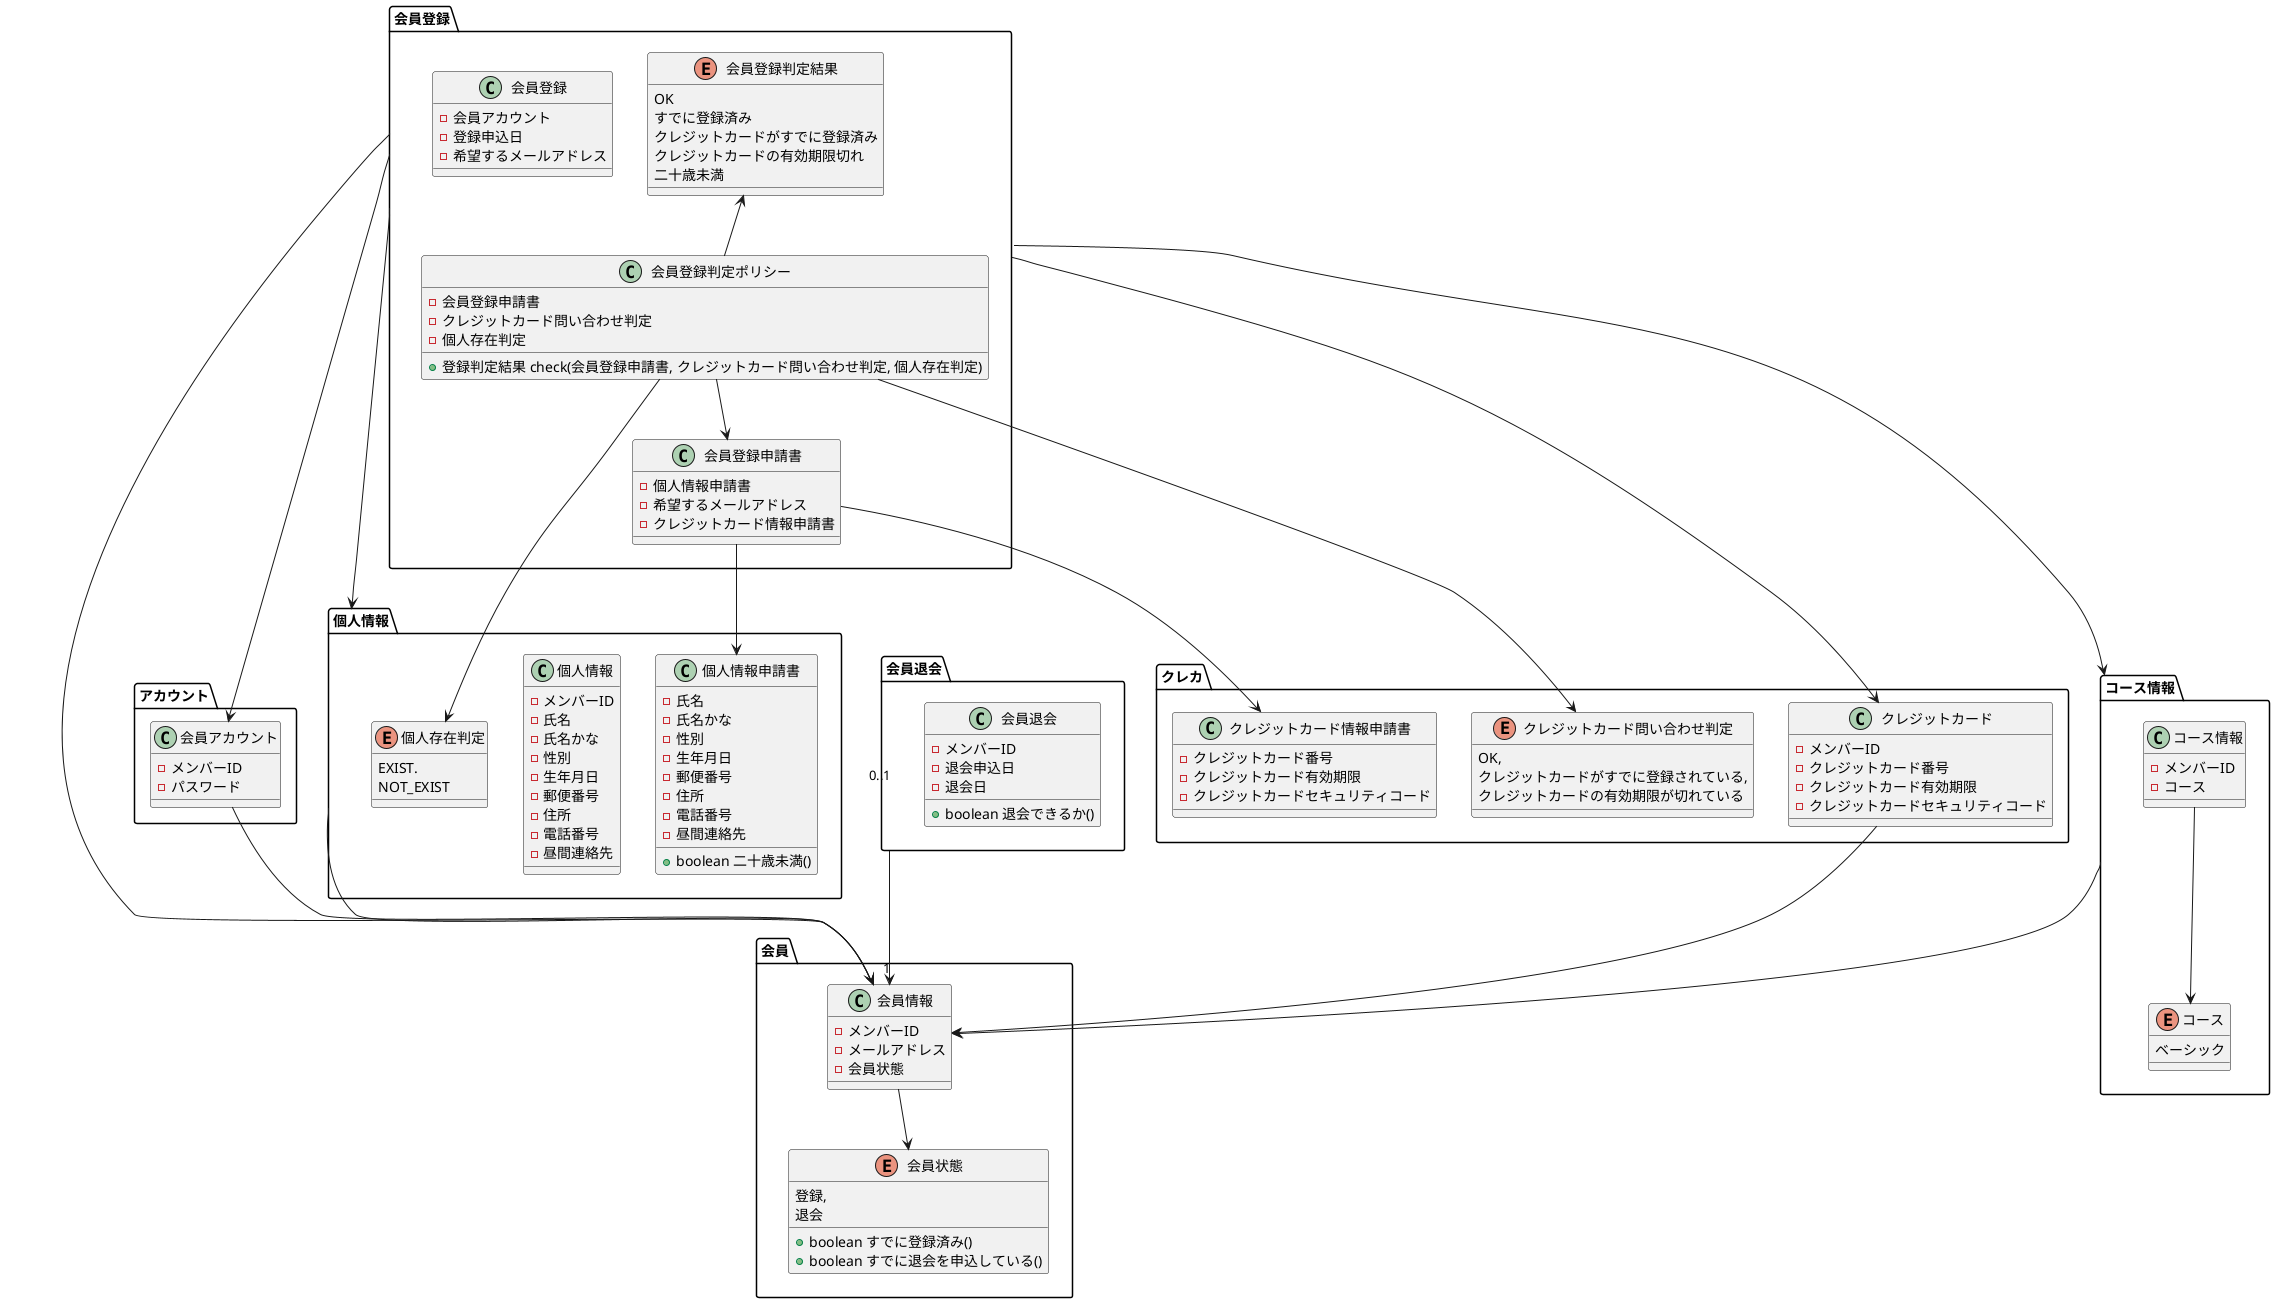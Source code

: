 @startuml

package 会員 {
  class 会員情報 {
    - メンバーID
    - メールアドレス
    - 会員状態
  }

  enum 会員状態 {
    登録,
    退会
    + boolean すでに登録済み()
    + boolean すでに退会を申込している()
  }
}
package アカウント {
  class 会員アカウント {
    - メンバーID
    - パスワード
    }
}

  package 会員登録 {
    class 会員登録申請書 {
      - 個人情報申請書
      - 希望するメールアドレス
      - クレジットカード情報申請書
    }

    class 会員登録 {
      - 会員アカウント
      - 登録申込日
      - 希望するメールアドレス
    }

    class 会員登録判定ポリシー {
      - 会員登録申請書
      - クレジットカード問い合わせ判定
      - 個人存在判定
      + 登録判定結果 check(会員登録申請書, クレジットカード問い合わせ判定, 個人存在判定)
    }

    enum 会員登録判定結果 {
        OK
        すでに登録済み
        クレジットカードがすでに登録済み
        クレジットカードの有効期限切れ
        二十歳未満
    }

    会員登録判定ポリシー -u-> 会員登録判定結果
  }

  package 会員退会 {
    class 会員退会 {
      - メンバーID
      - 退会申込日
      - 退会日
      + boolean 退会できるか()
    }
  }

package コース情報 {
  class コース情報 {
    - メンバーID
    - コース
  }

  enum コース {
    ベーシック
  }

  コース情報 --> コース
}

package クレカ {
  class クレジットカード情報申請書 {
    - クレジットカード番号
    - クレジットカード有効期限
    - クレジットカードセキュリティコード
    }
  class クレジットカード {
    - メンバーID
    - クレジットカード番号
    - クレジットカード有効期限
    - クレジットカードセキュリティコード
    }
  enum クレジットカード問い合わせ判定 {
    OK,
    クレジットカードがすでに登録されている,
    クレジットカードの有効期限が切れている
  }
}

package 個人情報 {
  class 個人情報申請書 {
    - 氏名
    - 氏名かな
    - 性別
    - 生年月日
    - 郵便番号
    - 住所
    - 電話番号
    - 昼間連絡先
    + boolean 二十歳未満()
  }
  class 個人情報 {
    - メンバーID
    - 氏名
    - 氏名かな
    - 性別
    - 生年月日
    - 郵便番号
    - 住所
    - 電話番号
    - 昼間連絡先
  }
  enum 個人存在判定 {
    EXIST.
    NOT_EXIST
  }
}

会員登録申請書 --> 個人情報申請書
会員登録申請書 --> クレジットカード情報申請書

会員登録 ----> 会員アカウント
会員登録 ----> 個人情報
会員登録 ----> クレジットカード
会員登録 ----> コース情報

個人情報  --> 会員情報
クレジットカード --> 会員情報
会員退会 "0..1" --> "1" 会員情報
会員アカウント --> 会員情報
会員登録 --> 会員情報
コース情報 --> 会員情報

会員情報 --> 会員状態

会員登録判定ポリシー --> 会員登録申請書
会員登録判定ポリシー --> 個人存在判定
会員登録判定ポリシー --> クレジットカード問い合わせ判定

会員 -[hidden]--> コース

@enduml
